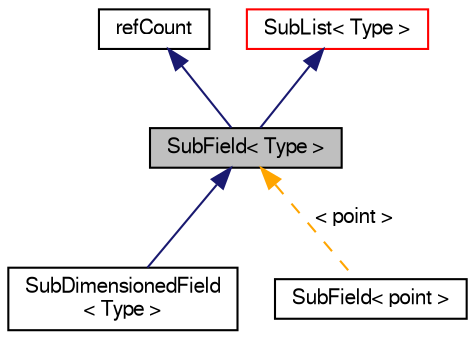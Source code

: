 digraph "SubField&lt; Type &gt;"
{
  bgcolor="transparent";
  edge [fontname="FreeSans",fontsize="10",labelfontname="FreeSans",labelfontsize="10"];
  node [fontname="FreeSans",fontsize="10",shape=record];
  Node0 [label="SubField\< Type \>",height=0.2,width=0.4,color="black", fillcolor="grey75", style="filled", fontcolor="black"];
  Node1 -> Node0 [dir="back",color="midnightblue",fontsize="10",style="solid",fontname="FreeSans"];
  Node1 [label="refCount",height=0.2,width=0.4,color="black",URL="$a27094.html",tooltip="Reference counter for various OpenFOAM components. "];
  Node2 -> Node0 [dir="back",color="midnightblue",fontsize="10",style="solid",fontname="FreeSans"];
  Node2 [label="SubList\< Type \>",height=0.2,width=0.4,color="red",URL="$a25978.html"];
  Node0 -> Node7 [dir="back",color="midnightblue",fontsize="10",style="solid",fontname="FreeSans"];
  Node7 [label="SubDimensionedField\l\< Type \>",height=0.2,width=0.4,color="black",URL="$a26418.html",tooltip="SubDimensionedField is a DimensionedField obtained as a section of another DimensionedField. "];
  Node0 -> Node8 [dir="back",color="orange",fontsize="10",style="dashed",label=" \< point \>" ,fontname="FreeSans"];
  Node8 [label="SubField\< point \>",height=0.2,width=0.4,color="black",URL="$a26470.html"];
}
